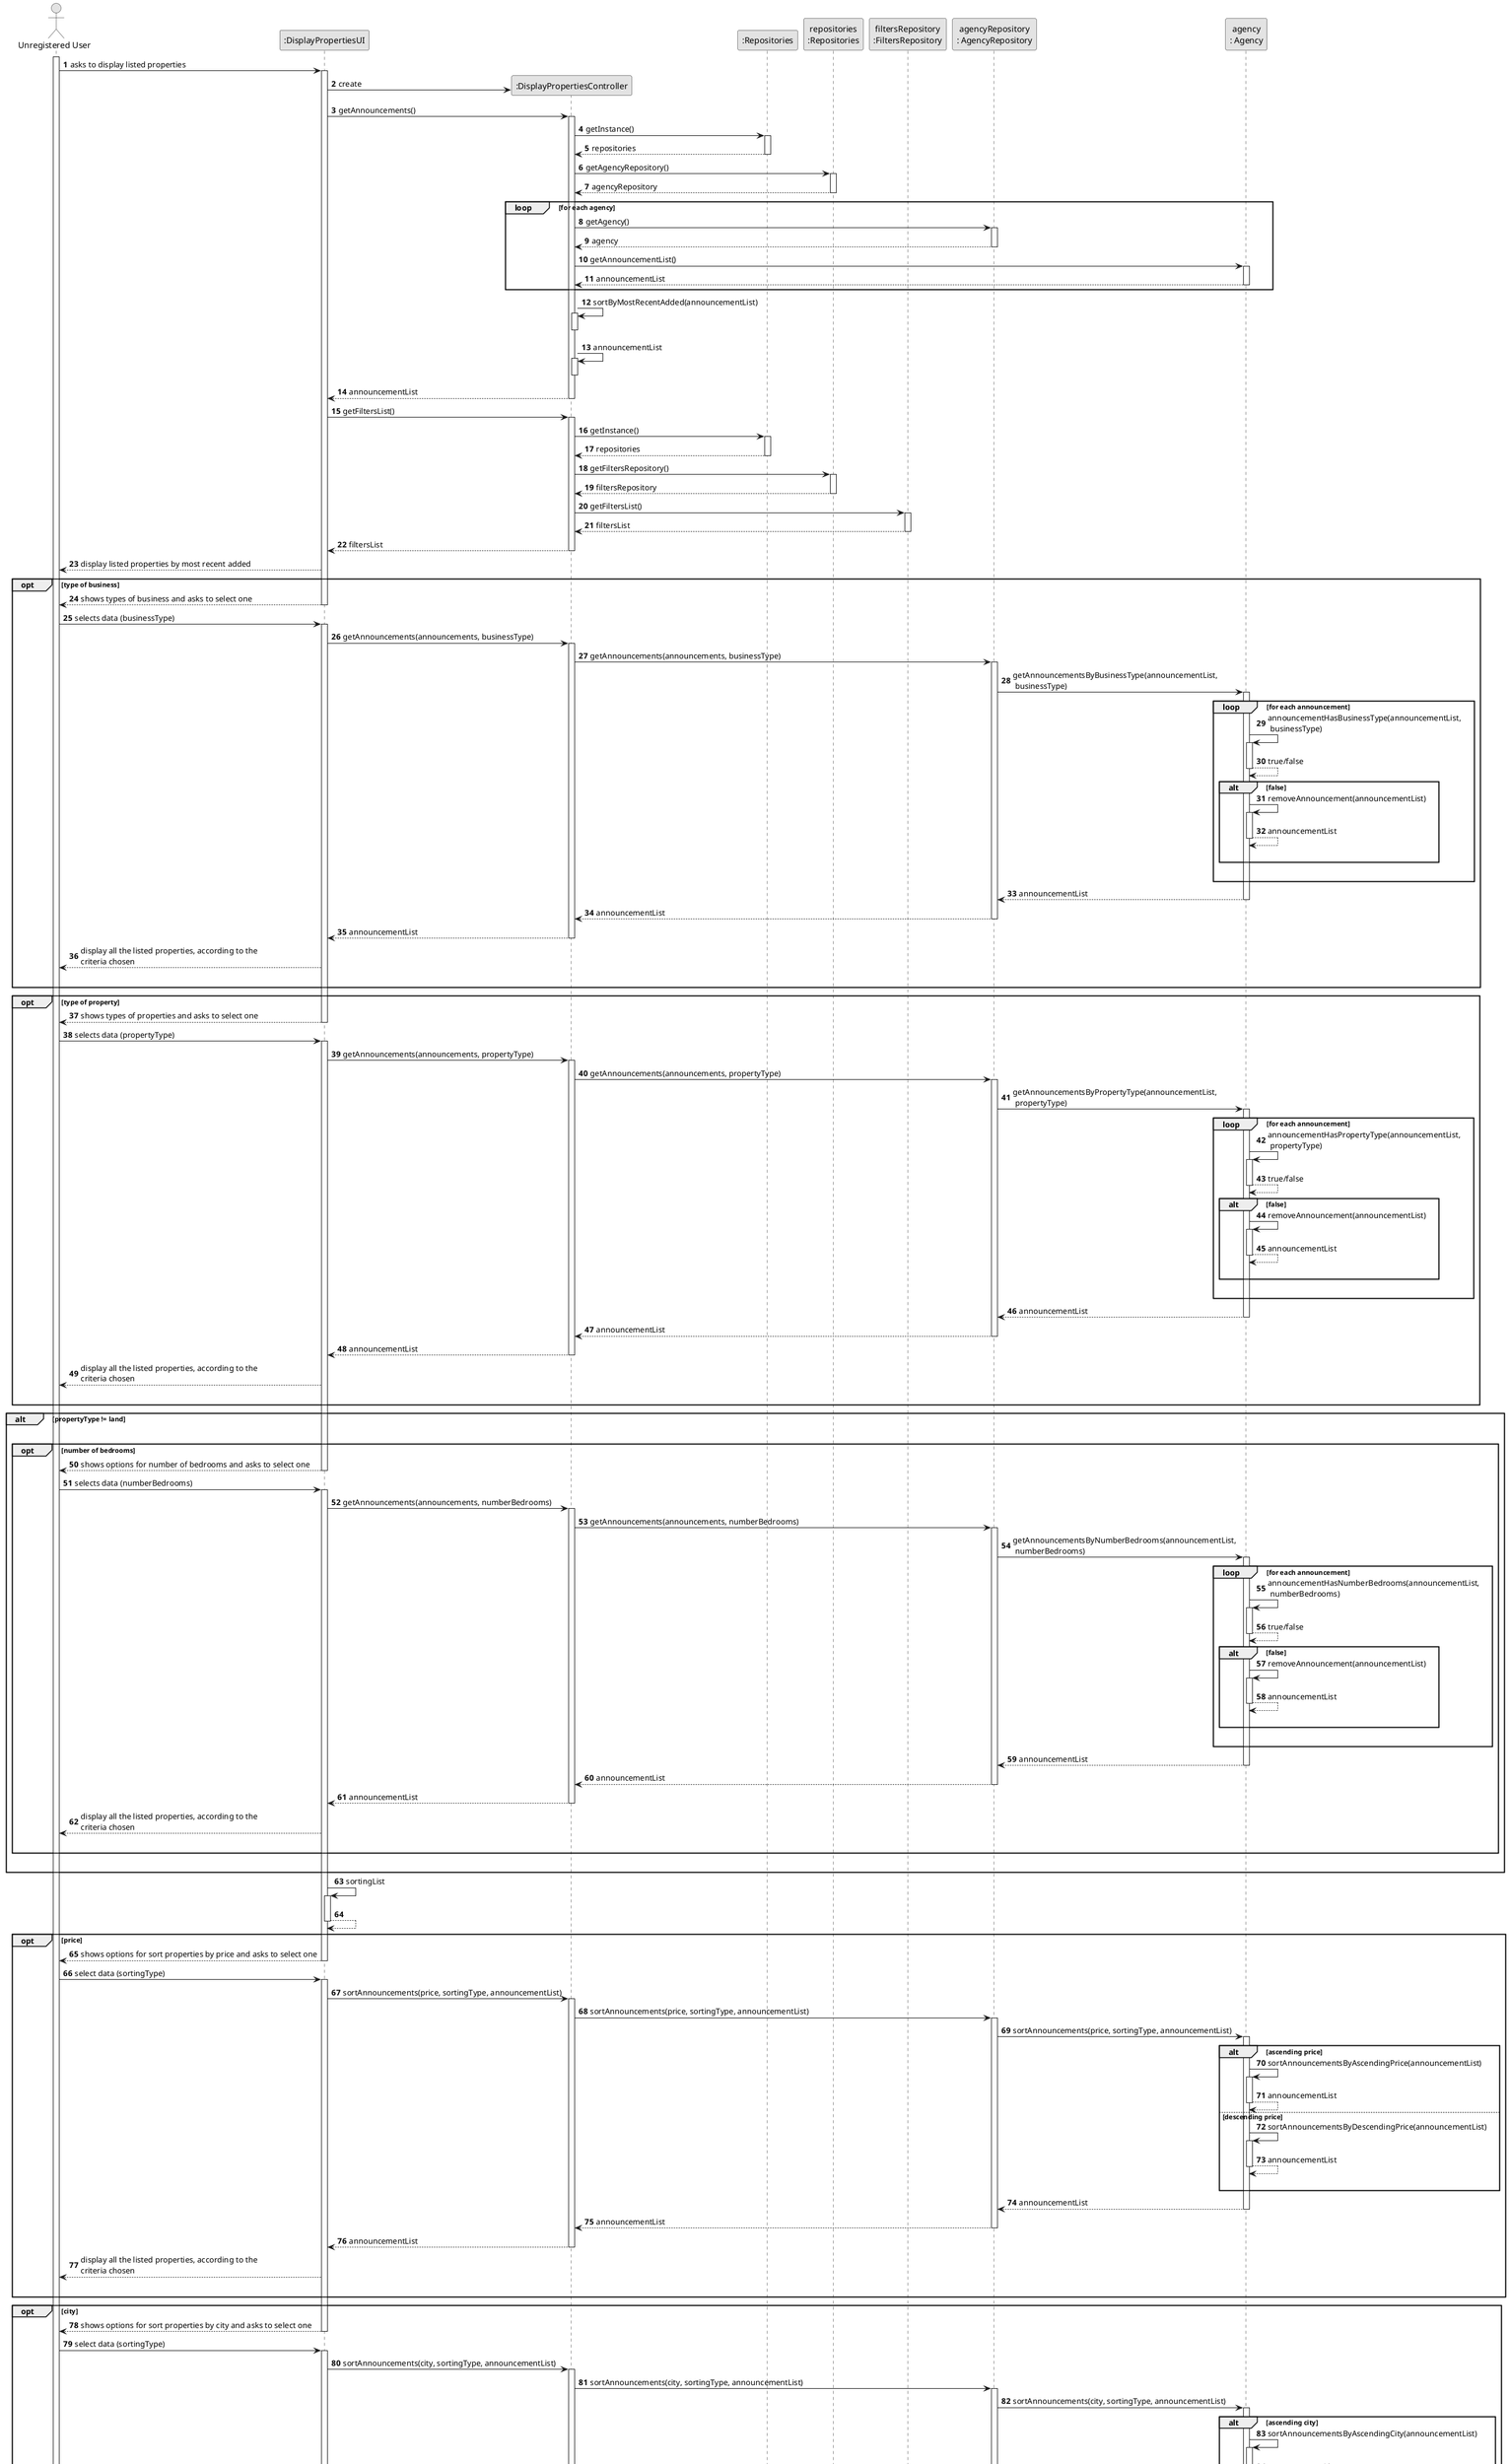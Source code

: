 @startuml
skinparam monochrome true
skinparam packageStyle rectangle
skinparam shadowing false

autonumber

'hide footbox
actor "Unregistered User" as User
participant ":DisplayPropertiesUI" as UI
participant ":DisplayPropertiesController" as CTRL
participant ":Repositories" as RepositorySingleton
participant "repositories\n:Repositories" as PLAT
participant "filtersRepository\n:FiltersRepository" as FILTERSREP
participant "agencyRepository\n: AgencyRepository" as AGENCYREP
participant "agency\n: Agency" as AGENCY


activate User

    User -> UI : asks to display listed properties
    activate UI

    UI -> CTRL** : create

    UI -> CTRL : getAnnouncements()
    activate CTRL

         CTRL -> RepositorySingleton : getInstance()
         activate RepositorySingleton

         RepositorySingleton --> CTRL: repositories
         deactivate RepositorySingleton

         CTRL -> PLAT : getAgencyRepository()
         activate PLAT

         PLAT --> CTRL : agencyRepository
         deactivate PLAT

         loop for each agency

         CTRL -> AGENCYREP : getAgency()
         activate AGENCYREP

         AGENCYREP --> CTRL : agency
         deactivate AGENCYREP

         CTRL -> AGENCY : getAnnouncementList()
         activate AGENCY

         AGENCY --> CTRL : announcementList
         deactivate AGENCY

         end
        'CTRL -> CTRL : keepAnnouncements

'        CTRL -> ANNOUNCREP : getAcceptancesDates(announcementList))
'        activate ANNOUNCREP
'
'        ANNOUNCREP --> CTRL : acceptancesDatesList
'        deactivate ANNOUNCREP

         CTRL -> CTRL : sortByMostRecentAdded(announcementList)
         activate CTRL
         deactivate CTRL

         CTRL -> CTRL : announcementList
         activate CTRL
         deactivate CTRL

         CTRL --> UI : announcementList
         deactivate CTRL

         UI -> CTRL : getFiltersList()
         activate CTRL

             'CTRL -> FILTERS : getFilters()
             'activate FILTERS

             CTRL -> RepositorySingleton : getInstance()
             activate RepositorySingleton

             RepositorySingleton --> CTRL: repositories
             deactivate RepositorySingleton

             CTRL -> PLAT : getFiltersRepository()
             activate PLAT

             PLAT --> CTRL: filtersRepository
             deactivate PLAT

             CTRL -> FILTERSREP : getFiltersList()
             activate FILTERSREP

             FILTERSREP --> CTRL : filtersList
             deactivate FILTERSREP

         CTRL --> UI : filtersList
         deactivate CTRL

    UI --> User : display listed properties by most recent added


    opt type of business
        UI --> User : shows types of business and asks to select one
        deactivate UI

        User -> UI : selects data (businessType)
        activate UI

        UI -> CTRL :  getAnnouncements(announcements, businessType)
        activate CTRL

        CTRL -> AGENCYREP : getAnnouncements(announcements, businessType)
        activate AGENCYREP

        AGENCYREP -> AGENCY : getAnnouncementsByBusinessType(announcementList,\n businessType)
        activate AGENCY

        loop for each announcement

            AGENCY -> AGENCY : announcementHasBusinessType(announcementList,\n businessType)
            activate AGENCY

            AGENCY --> AGENCY: true/false
            deactivate AGENCY

            alt false
            AGENCY -> AGENCY : removeAnnouncement(announcementList)
            activate AGENCY

            AGENCY --> AGENCY: announcementList
            deactivate AGENCY
            |||
           end
        |||
        end

        AGENCY --> AGENCYREP : announcementList
        deactivate AGENCY

        AGENCYREP --> CTRL : announcementList
        deactivate AGENCYREP

        CTRL --> UI : announcementList
        deactivate CTRL

        UI --> User : display all the listed properties, according to the \ncriteria chosen
            |||
    end

    opt type of property
        UI --> User : shows types of properties and asks to select one
        deactivate UI

        User -> UI : selects data (propertyType)
        activate UI

    UI -> CTRL :  getAnnouncements(announcements, propertyType)
    activate CTRL

    CTRL -> AGENCYREP : getAnnouncements(announcements, propertyType)
    activate AGENCYREP

    AGENCYREP -> AGENCY : getAnnouncementsByPropertyType(announcementList,\n propertyType)
    activate AGENCY

    loop for each announcement
        AGENCY -> AGENCY : announcementHasPropertyType(announcementList,\n propertyType)
        activate AGENCY

        AGENCY --> AGENCY: true/false
        deactivate AGENCY

        alt false
            AGENCY -> AGENCY : removeAnnouncement(announcementList)
            activate AGENCY

            AGENCY --> AGENCY: announcementList
            deactivate AGENCY
        |||
        end
        |||
    end

        AGENCY --> AGENCYREP : announcementList
        deactivate AGENCY

        AGENCYREP --> CTRL : announcementList
        deactivate AGENCYREP

        CTRL --> UI : announcementList
        deactivate CTRL

        UI --> User : display all the listed properties, according to the \ncriteria chosen

        |||
    end

    alt propertyType != land
    |||
    opt number of bedrooms

        UI --> User : shows options for number of bedrooms and asks to select one
        deactivate UI

        User -> UI : selects data (numberBedrooms)
        activate UI

        UI -> CTRL :  getAnnouncements(announcements, numberBedrooms)
        activate CTRL

        CTRL -> AGENCYREP : getAnnouncements(announcements, numberBedrooms)
        activate AGENCYREP

        AGENCYREP -> AGENCY : getAnnouncementsByNumberBedrooms(announcementList,\n numberBedrooms)
        activate AGENCY

        loop for each announcement
            AGENCY -> AGENCY : announcementHasNumberBedrooms(announcementList,\n numberBedrooms)
            activate AGENCY

            AGENCY --> AGENCY: true/false
            deactivate AGENCY

            alt false
            AGENCY -> AGENCY : removeAnnouncement(announcementList)
            activate AGENCY

            AGENCY --> AGENCY: announcementList
            deactivate AGENCY
        |||
        end
    |||
    end

    AGENCY --> AGENCYREP : announcementList
    deactivate AGENCY

    AGENCYREP --> CTRL : announcementList
    deactivate AGENCYREP

    CTRL --> UI : announcementList
    deactivate CTRL

    UI --> User : display all the listed properties, according to the \ncriteria chosen

    |||
    end
    |||
    end

    UI -> UI : sortingList
    activate UI

    UI --> UI
    deactivate UI



    opt price
        UI --> User : shows options for sort properties by price and asks to select one
        deactivate UI

        User -> UI : select data (sortingType)
        activate UI

        UI -> CTRL : sortAnnouncements(price, sortingType, announcementList)
        activate CTRL

        CTRL -> AGENCYREP : sortAnnouncements(price, sortingType, announcementList)
        activate AGENCYREP

        AGENCYREP -> AGENCY : sortAnnouncements(price, sortingType, announcementList)
        activate AGENCY

        alt ascending price

            AGENCY -> AGENCY : sortAnnouncementsByAscendingPrice(announcementList)
            activate AGENCY

            AGENCY --> AGENCY : announcementList
            deactivate AGENCY

            else descending price

            AGENCY -> AGENCY : sortAnnouncementsByDescendingPrice(announcementList)
            activate AGENCY

            AGENCY --> AGENCY : announcementList
            deactivate AGENCY

            |||
        end

        AGENCY --> AGENCYREP : announcementList
        deactivate AGENCY

        AGENCYREP --> CTRL : announcementList
        deactivate AGENCYREP

        CTRL --> UI : announcementList
        deactivate CTRL

        UI --> User : display all the listed properties, according to the \ncriteria chosen

    |||
    end

    opt city
        UI --> User : shows options for sort properties by city and asks to select one
        deactivate UI

        User -> UI : select data (sortingType)
        activate UI

        UI -> CTRL : sortAnnouncements(city, sortingType, announcementList)
        activate CTRL

        CTRL -> AGENCYREP : sortAnnouncements(city, sortingType, announcementList)
        activate AGENCYREP

        AGENCYREP -> AGENCY : sortAnnouncements(city, sortingType, announcementList)
        activate AGENCY

        alt ascending city

            AGENCY -> AGENCY : sortAnnouncementsByAscendingCity(announcementList)
            activate AGENCY

            AGENCY --> AGENCY : announcementList
            deactivate AGENCY

            else descending city

            AGENCY -> AGENCY : sortAnnouncementsByDescendingCity(announcementList)
            activate AGENCY

            AGENCY --> AGENCY : announcementList
            deactivate AGENCY

        |||
        end

       AGENCY --> AGENCYREP : announcementList
       deactivate AGENCY

       AGENCYREP --> CTRL : announcementList
       deactivate AGENCYREP

       CTRL --> UI : announcementList
       deactivate CTRL

       UI --> User : display all the listed properties, according to the \ncriteria chosen

    |||
    end

    opt state
        UI --> User :  shows options for sort properties by state and asks to select one
        deactivate UI

        User -> UI : select data (sortingType)
        activate UI

        UI -> CTRL : sortAnnouncements(state, sortingType, announcementList)
        activate CTRL

        CTRL -> AGENCYREP : sortAnnouncements(state, sortingType, announcementList)
        activate AGENCYREP

        AGENCYREP -> AGENCY : sortAnnouncements(state, sortingType, announcementList)
        activate AGENCY

        alt ascending state

            AGENCY -> AGENCY : sortAnnouncementsByAscendingState(announcementList)
            activate AGENCY

            AGENCY --> AGENCY : announcementList
            deactivate AGENCY

            else descending state

            AGENCY -> AGENCY : sortAnnouncementsByDescendingState(announcementList)
            activate AGENCY

            AGENCY --> AGENCY : announcementList
            deactivate AGENCY

        |||
        end

        AGENCY --> AGENCYREP : announcementList
        deactivate AGENCY

        AGENCYREP --> CTRL : announcementList
        deactivate AGENCYREP

        CTRL --> UI : announcementList
        deactivate CTRL

        UI --> User : display all the listed properties, according to the \ncriteria chosen
        deactivate UI
    |||
    end


deactivate User

@enduml